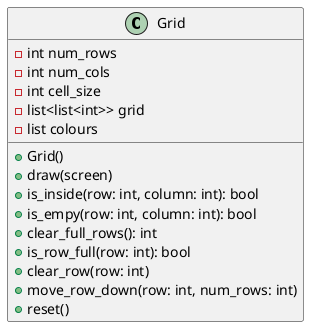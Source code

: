 @startuml
class Grid {
    - int num_rows
    - int num_cols
    - int cell_size
    - list<list<int>> grid
    - list colours
    + Grid()
    + draw(screen)
    + is_inside(row: int, column: int): bool
    + is_empy(row: int, column: int): bool
    + clear_full_rows(): int
    + is_row_full(row: int): bool
    + clear_row(row: int)
    + move_row_down(row: int, num_rows: int)
    + reset()
}
@enduml
